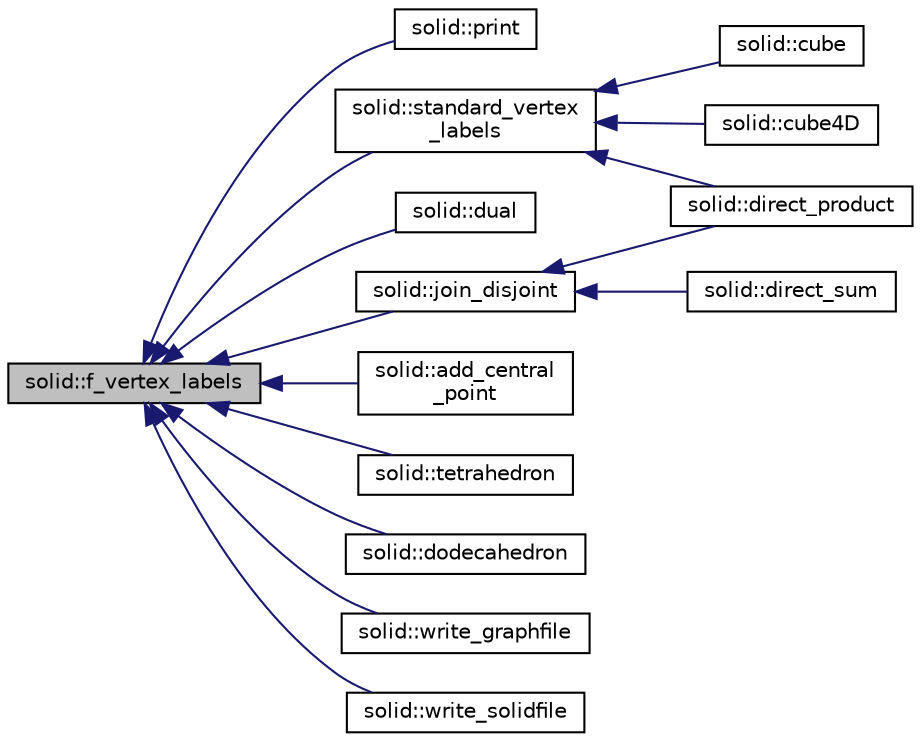 digraph "solid::f_vertex_labels"
{
  edge [fontname="Helvetica",fontsize="10",labelfontname="Helvetica",labelfontsize="10"];
  node [fontname="Helvetica",fontsize="10",shape=record];
  rankdir="LR";
  Node2270 [label="solid::f_vertex_labels",height=0.2,width=0.4,color="black", fillcolor="grey75", style="filled", fontcolor="black"];
  Node2270 -> Node2271 [dir="back",color="midnightblue",fontsize="10",style="solid",fontname="Helvetica"];
  Node2271 [label="solid::print",height=0.2,width=0.4,color="black", fillcolor="white", style="filled",URL="$d8/def/classsolid.html#a0afe4403778d31d092e2a66c13a9a365"];
  Node2270 -> Node2272 [dir="back",color="midnightblue",fontsize="10",style="solid",fontname="Helvetica"];
  Node2272 [label="solid::standard_vertex\l_labels",height=0.2,width=0.4,color="black", fillcolor="white", style="filled",URL="$d8/def/classsolid.html#abd47abc26a30fdb78e452b0a519b3076"];
  Node2272 -> Node2273 [dir="back",color="midnightblue",fontsize="10",style="solid",fontname="Helvetica"];
  Node2273 [label="solid::direct_product",height=0.2,width=0.4,color="black", fillcolor="white", style="filled",URL="$d8/def/classsolid.html#a8b4527c066bcebd2e6542fe158c607b0"];
  Node2272 -> Node2274 [dir="back",color="midnightblue",fontsize="10",style="solid",fontname="Helvetica"];
  Node2274 [label="solid::cube",height=0.2,width=0.4,color="black", fillcolor="white", style="filled",URL="$d8/def/classsolid.html#a308e6888759550da489397527ed89137"];
  Node2272 -> Node2275 [dir="back",color="midnightblue",fontsize="10",style="solid",fontname="Helvetica"];
  Node2275 [label="solid::cube4D",height=0.2,width=0.4,color="black", fillcolor="white", style="filled",URL="$d8/def/classsolid.html#ab6c85f8f130a3f4409ce5fe5340fb852"];
  Node2270 -> Node2276 [dir="back",color="midnightblue",fontsize="10",style="solid",fontname="Helvetica"];
  Node2276 [label="solid::dual",height=0.2,width=0.4,color="black", fillcolor="white", style="filled",URL="$d8/def/classsolid.html#a0147bd21fc7bfed44a10f3b5eca66757"];
  Node2270 -> Node2277 [dir="back",color="midnightblue",fontsize="10",style="solid",fontname="Helvetica"];
  Node2277 [label="solid::join_disjoint",height=0.2,width=0.4,color="black", fillcolor="white", style="filled",URL="$d8/def/classsolid.html#ac3c7868e3b650b7112309c7ad15a394c"];
  Node2277 -> Node2278 [dir="back",color="midnightblue",fontsize="10",style="solid",fontname="Helvetica"];
  Node2278 [label="solid::direct_sum",height=0.2,width=0.4,color="black", fillcolor="white", style="filled",URL="$d8/def/classsolid.html#a2045d572bdbd493c541c69624baeedbf"];
  Node2277 -> Node2273 [dir="back",color="midnightblue",fontsize="10",style="solid",fontname="Helvetica"];
  Node2270 -> Node2279 [dir="back",color="midnightblue",fontsize="10",style="solid",fontname="Helvetica"];
  Node2279 [label="solid::add_central\l_point",height=0.2,width=0.4,color="black", fillcolor="white", style="filled",URL="$d8/def/classsolid.html#abec108e749250b1fbab7c8dcf98b96ae"];
  Node2270 -> Node2280 [dir="back",color="midnightblue",fontsize="10",style="solid",fontname="Helvetica"];
  Node2280 [label="solid::tetrahedron",height=0.2,width=0.4,color="black", fillcolor="white", style="filled",URL="$d8/def/classsolid.html#ad40cf6e9d27be77f0a01528442e04682"];
  Node2270 -> Node2281 [dir="back",color="midnightblue",fontsize="10",style="solid",fontname="Helvetica"];
  Node2281 [label="solid::dodecahedron",height=0.2,width=0.4,color="black", fillcolor="white", style="filled",URL="$d8/def/classsolid.html#a514072d4dfd0f82ba24b0df1ac302d6f"];
  Node2270 -> Node2282 [dir="back",color="midnightblue",fontsize="10",style="solid",fontname="Helvetica"];
  Node2282 [label="solid::write_graphfile",height=0.2,width=0.4,color="black", fillcolor="white", style="filled",URL="$d8/def/classsolid.html#ab21f3d7cb562fa9ce61b1a1cb2e5a411"];
  Node2270 -> Node2283 [dir="back",color="midnightblue",fontsize="10",style="solid",fontname="Helvetica"];
  Node2283 [label="solid::write_solidfile",height=0.2,width=0.4,color="black", fillcolor="white", style="filled",URL="$d8/def/classsolid.html#a60865c3210ff835fe2bd528f2396686d"];
}
